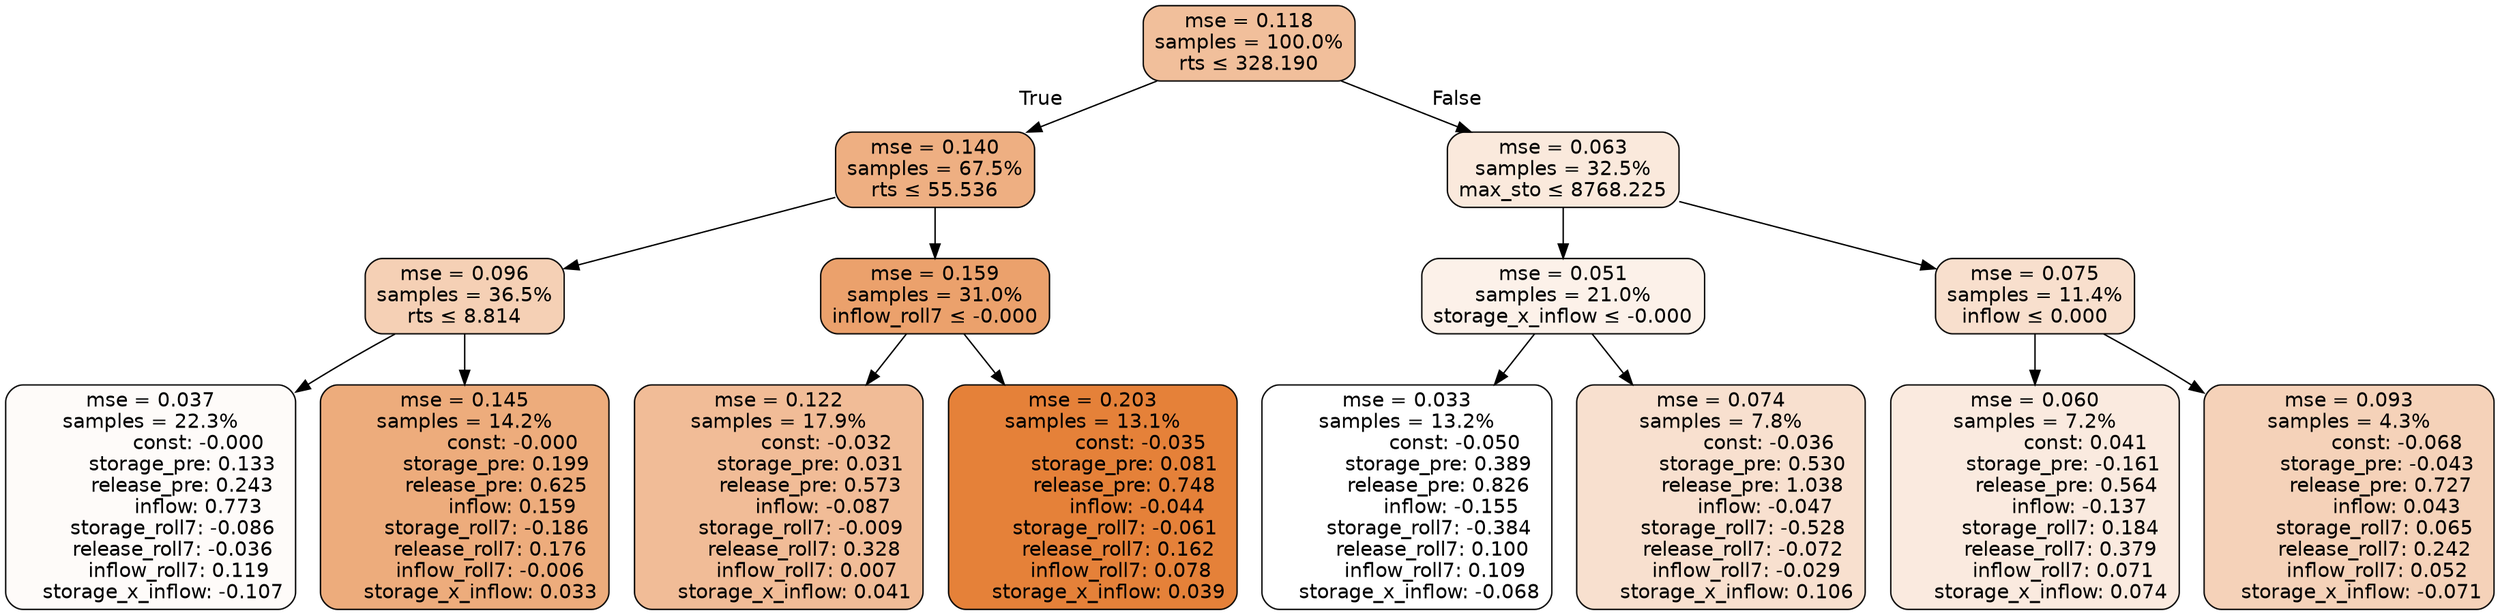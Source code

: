 digraph tree {
bgcolor="transparent"
node [shape=rectangle, style="filled, rounded", color="black", fontname=helvetica] ;
edge [fontname=helvetica] ;
	"0" [label="mse = 0.118
samples = 100.0%
rts &le; 328.190", fillcolor="#f1bf9b"]
	"1" [label="mse = 0.140
samples = 67.5%
rts &le; 55.536", fillcolor="#eeaf82"]
	"2" [label="mse = 0.096
samples = 36.5%
rts &le; 8.814", fillcolor="#f5d0b5"]
	"3" [label="mse = 0.037
samples = 22.3%
               const: -0.000
          storage_pre: 0.133
          release_pre: 0.243
               inflow: 0.773
       storage_roll7: -0.086
       release_roll7: -0.036
         inflow_roll7: 0.119
    storage_x_inflow: -0.107", fillcolor="#fefbf9"]
	"4" [label="mse = 0.145
samples = 14.2%
               const: -0.000
          storage_pre: 0.199
          release_pre: 0.625
               inflow: 0.159
       storage_roll7: -0.186
        release_roll7: 0.176
        inflow_roll7: -0.006
     storage_x_inflow: 0.033", fillcolor="#edac7c"]
	"5" [label="mse = 0.159
samples = 31.0%
inflow_roll7 &le; -0.000", fillcolor="#eba16c"]
	"6" [label="mse = 0.122
samples = 17.9%
               const: -0.032
          storage_pre: 0.031
          release_pre: 0.573
              inflow: -0.087
       storage_roll7: -0.009
        release_roll7: 0.328
         inflow_roll7: 0.007
     storage_x_inflow: 0.041", fillcolor="#f1bc97"]
	"7" [label="mse = 0.203
samples = 13.1%
               const: -0.035
          storage_pre: 0.081
          release_pre: 0.748
              inflow: -0.044
       storage_roll7: -0.061
        release_roll7: 0.162
         inflow_roll7: 0.078
     storage_x_inflow: 0.039", fillcolor="#e58139"]
	"8" [label="mse = 0.063
samples = 32.5%
max_sto &le; 8768.225", fillcolor="#fae9dc"]
	"9" [label="mse = 0.051
samples = 21.0%
storage_x_inflow &le; -0.000", fillcolor="#fcf1e9"]
	"10" [label="mse = 0.033
samples = 13.2%
               const: -0.050
          storage_pre: 0.389
          release_pre: 0.826
              inflow: -0.155
       storage_roll7: -0.384
        release_roll7: 0.100
         inflow_roll7: 0.109
    storage_x_inflow: -0.068", fillcolor="#ffffff"]
	"11" [label="mse = 0.074
samples = 7.8%
               const: -0.036
          storage_pre: 0.530
          release_pre: 1.038
              inflow: -0.047
       storage_roll7: -0.528
       release_roll7: -0.072
        inflow_roll7: -0.029
     storage_x_inflow: 0.106", fillcolor="#f8e0cf"]
	"12" [label="mse = 0.075
samples = 11.4%
inflow &le; 0.000", fillcolor="#f8dfcd"]
	"13" [label="mse = 0.060
samples = 7.2%
                const: 0.041
         storage_pre: -0.161
          release_pre: 0.564
              inflow: -0.137
        storage_roll7: 0.184
        release_roll7: 0.379
         inflow_roll7: 0.071
     storage_x_inflow: 0.074", fillcolor="#faeadf"]
	"14" [label="mse = 0.093
samples = 4.3%
               const: -0.068
         storage_pre: -0.043
          release_pre: 0.727
               inflow: 0.043
        storage_roll7: 0.065
        release_roll7: 0.242
         inflow_roll7: 0.052
    storage_x_inflow: -0.071", fillcolor="#f5d2b9"]

	"0" -> "1" [labeldistance=2.5, labelangle=45, headlabel="True"]
	"1" -> "2"
	"2" -> "3"
	"2" -> "4"
	"1" -> "5"
	"5" -> "6"
	"5" -> "7"
	"0" -> "8" [labeldistance=2.5, labelangle=-45, headlabel="False"]
	"8" -> "9"
	"9" -> "10"
	"9" -> "11"
	"8" -> "12"
	"12" -> "13"
	"12" -> "14"
}